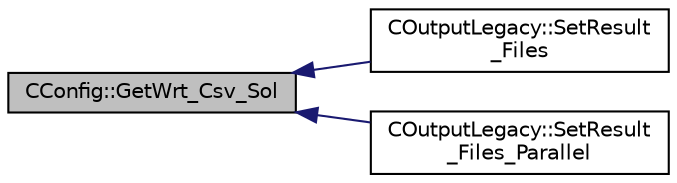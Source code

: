 digraph "CConfig::GetWrt_Csv_Sol"
{
  edge [fontname="Helvetica",fontsize="10",labelfontname="Helvetica",labelfontsize="10"];
  node [fontname="Helvetica",fontsize="10",shape=record];
  rankdir="LR";
  Node13791 [label="CConfig::GetWrt_Csv_Sol",height=0.2,width=0.4,color="black", fillcolor="grey75", style="filled", fontcolor="black"];
  Node13791 -> Node13792 [dir="back",color="midnightblue",fontsize="10",style="solid",fontname="Helvetica"];
  Node13792 [label="COutputLegacy::SetResult\l_Files",height=0.2,width=0.4,color="black", fillcolor="white", style="filled",URL="$class_c_output_legacy.html#aa817439538e8cf82f82acbfa0bf7e735",tooltip="Writes and organizes the all the output files, except the history one, for serial computations..."];
  Node13791 -> Node13793 [dir="back",color="midnightblue",fontsize="10",style="solid",fontname="Helvetica"];
  Node13793 [label="COutputLegacy::SetResult\l_Files_Parallel",height=0.2,width=0.4,color="black", fillcolor="white", style="filled",URL="$class_c_output_legacy.html#a9e7832982d8237df4df455b027fd203b",tooltip="Writes and organizes the all the output files, except the history one, for parallel computations..."];
}
